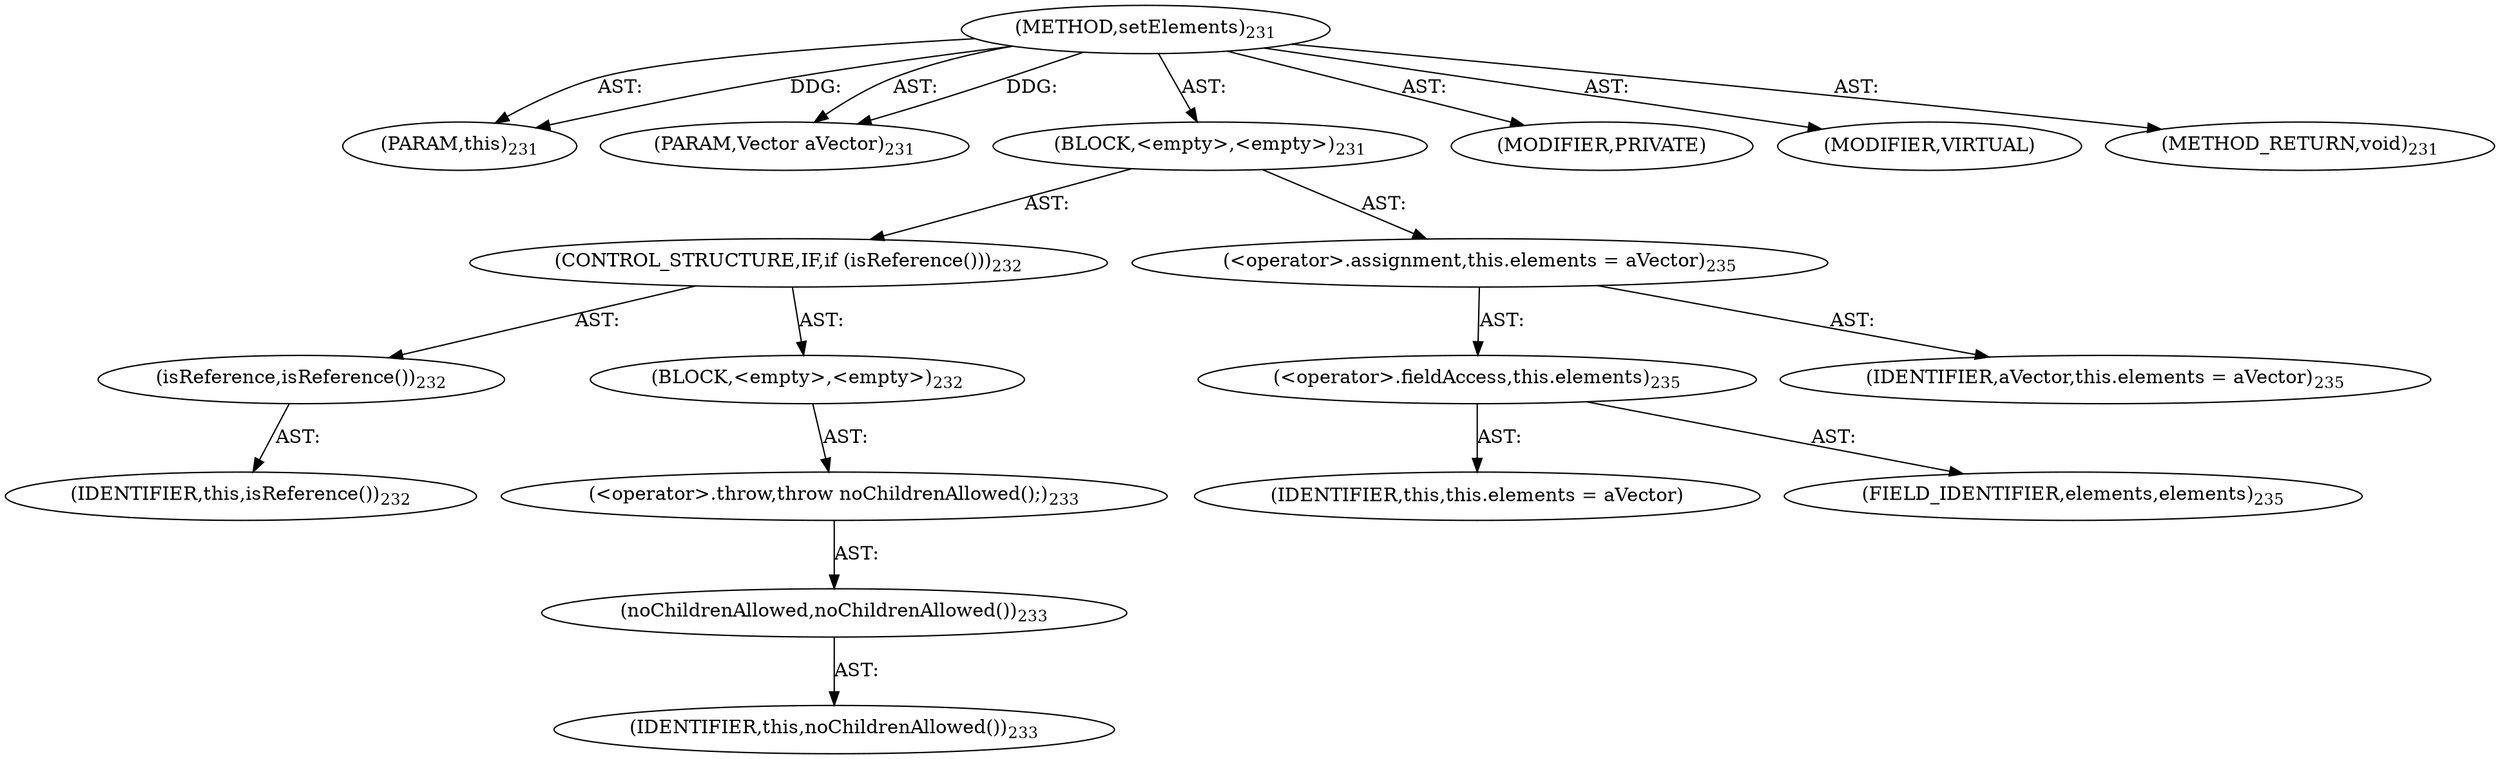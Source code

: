 digraph "setElements" {  
"111669149699" [label = <(METHOD,setElements)<SUB>231</SUB>> ]
"115964116994" [label = <(PARAM,this)<SUB>231</SUB>> ]
"115964117024" [label = <(PARAM,Vector aVector)<SUB>231</SUB>> ]
"25769803779" [label = <(BLOCK,&lt;empty&gt;,&lt;empty&gt;)<SUB>231</SUB>> ]
"47244640256" [label = <(CONTROL_STRUCTURE,IF,if (isReference()))<SUB>232</SUB>> ]
"30064771084" [label = <(isReference,isReference())<SUB>232</SUB>> ]
"68719476738" [label = <(IDENTIFIER,this,isReference())<SUB>232</SUB>> ]
"25769803780" [label = <(BLOCK,&lt;empty&gt;,&lt;empty&gt;)<SUB>232</SUB>> ]
"30064771085" [label = <(&lt;operator&gt;.throw,throw noChildrenAllowed();)<SUB>233</SUB>> ]
"30064771086" [label = <(noChildrenAllowed,noChildrenAllowed())<SUB>233</SUB>> ]
"68719476739" [label = <(IDENTIFIER,this,noChildrenAllowed())<SUB>233</SUB>> ]
"30064771087" [label = <(&lt;operator&gt;.assignment,this.elements = aVector)<SUB>235</SUB>> ]
"30064771088" [label = <(&lt;operator&gt;.fieldAccess,this.elements)<SUB>235</SUB>> ]
"68719476859" [label = <(IDENTIFIER,this,this.elements = aVector)> ]
"55834574853" [label = <(FIELD_IDENTIFIER,elements,elements)<SUB>235</SUB>> ]
"68719476860" [label = <(IDENTIFIER,aVector,this.elements = aVector)<SUB>235</SUB>> ]
"133143986191" [label = <(MODIFIER,PRIVATE)> ]
"133143986192" [label = <(MODIFIER,VIRTUAL)> ]
"128849018883" [label = <(METHOD_RETURN,void)<SUB>231</SUB>> ]
  "111669149699" -> "115964116994"  [ label = "AST: "] 
  "111669149699" -> "115964117024"  [ label = "AST: "] 
  "111669149699" -> "25769803779"  [ label = "AST: "] 
  "111669149699" -> "133143986191"  [ label = "AST: "] 
  "111669149699" -> "133143986192"  [ label = "AST: "] 
  "111669149699" -> "128849018883"  [ label = "AST: "] 
  "25769803779" -> "47244640256"  [ label = "AST: "] 
  "25769803779" -> "30064771087"  [ label = "AST: "] 
  "47244640256" -> "30064771084"  [ label = "AST: "] 
  "47244640256" -> "25769803780"  [ label = "AST: "] 
  "30064771084" -> "68719476738"  [ label = "AST: "] 
  "25769803780" -> "30064771085"  [ label = "AST: "] 
  "30064771085" -> "30064771086"  [ label = "AST: "] 
  "30064771086" -> "68719476739"  [ label = "AST: "] 
  "30064771087" -> "30064771088"  [ label = "AST: "] 
  "30064771087" -> "68719476860"  [ label = "AST: "] 
  "30064771088" -> "68719476859"  [ label = "AST: "] 
  "30064771088" -> "55834574853"  [ label = "AST: "] 
  "111669149699" -> "115964116994"  [ label = "DDG: "] 
  "111669149699" -> "115964117024"  [ label = "DDG: "] 
}
